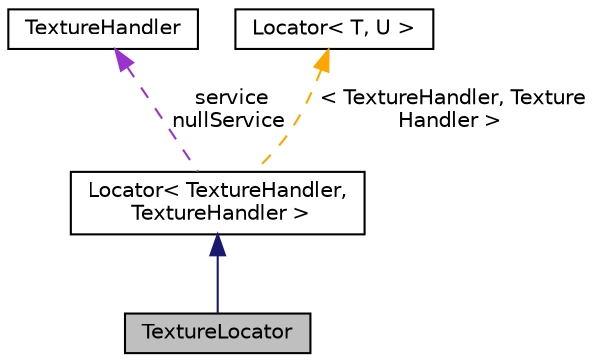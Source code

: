 digraph "TextureLocator"
{
 // INTERACTIVE_SVG=YES
 // LATEX_PDF_SIZE
  edge [fontname="Helvetica",fontsize="10",labelfontname="Helvetica",labelfontsize="10"];
  node [fontname="Helvetica",fontsize="10",shape=record];
  Node1 [label="TextureLocator",height=0.2,width=0.4,color="black", fillcolor="grey75", style="filled", fontcolor="black",tooltip=" "];
  Node2 -> Node1 [dir="back",color="midnightblue",fontsize="10",style="solid",fontname="Helvetica"];
  Node2 [label="Locator\< TextureHandler,\l TextureHandler \>",height=0.2,width=0.4,color="black", fillcolor="white", style="filled",URL="$d2/d23/class_locator.html",tooltip=" "];
  Node3 -> Node2 [dir="back",color="darkorchid3",fontsize="10",style="dashed",label=" service\nnullService" ,fontname="Helvetica"];
  Node3 [label="TextureHandler",height=0.2,width=0.4,color="black", fillcolor="white", style="filled",URL="$d7/d13/class_texture_handler.html",tooltip=" "];
  Node4 -> Node2 [dir="back",color="orange",fontsize="10",style="dashed",label=" \< TextureHandler, Texture\lHandler \>" ,fontname="Helvetica"];
  Node4 [label="Locator\< T, U \>",height=0.2,width=0.4,color="black", fillcolor="white", style="filled",URL="$d2/d23/class_locator.html",tooltip=" "];
}
